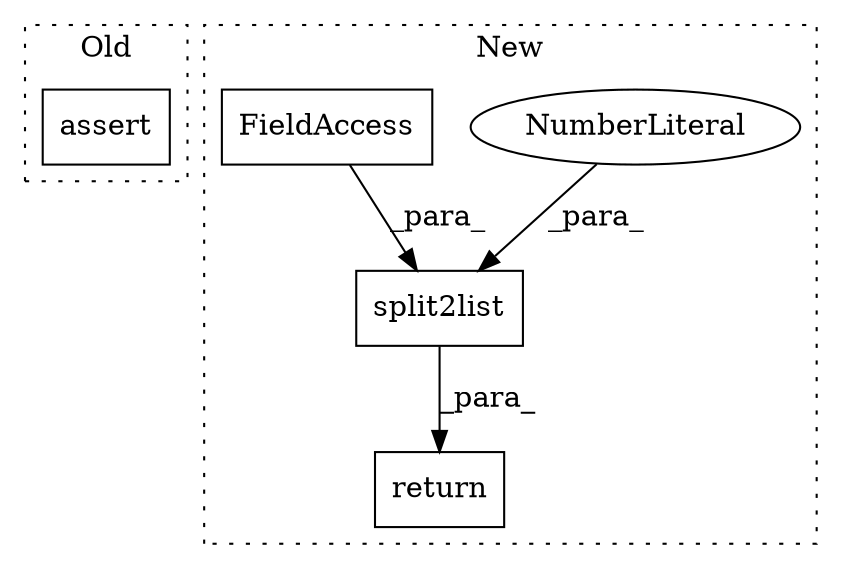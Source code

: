 digraph G {
subgraph cluster0 {
1 [label="assert" a="6" s="1457" l="7" shape="box"];
label = "Old";
style="dotted";
}
subgraph cluster1 {
2 [label="split2list" a="32" s="1431,1459" l="11,1" shape="box"];
3 [label="NumberLiteral" a="34" s="1455" l="4" shape="ellipse"];
4 [label="FieldAccess" a="22" s="1449" l="5" shape="box"];
5 [label="return" a="41" s="1424" l="7" shape="box"];
label = "New";
style="dotted";
}
2 -> 5 [label="_para_"];
3 -> 2 [label="_para_"];
4 -> 2 [label="_para_"];
}